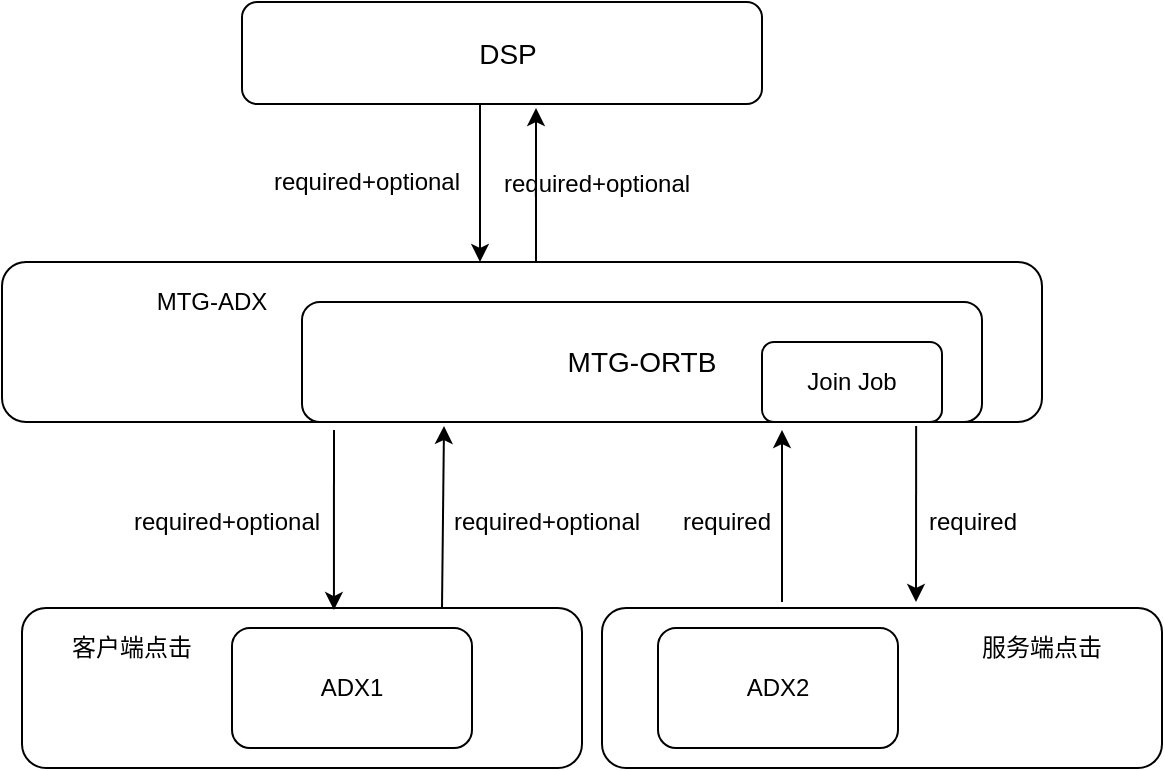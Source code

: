 <mxfile version="10.5.9" type="github"><diagram id="5SBYKlsowyph0c_WuiSM" name="Page-1"><mxGraphModel dx="1080" dy="401" grid="1" gridSize="10" guides="1" tooltips="1" connect="1" arrows="1" fold="1" page="1" pageScale="1" pageWidth="827" pageHeight="1169" math="0" shadow="0"><root><mxCell id="0"/><mxCell id="1" parent="0"/><mxCell id="zuygOKex6BvZ6iUUs4kh-27" value="" style="rounded=1;whiteSpace=wrap;html=1;shadow=0;" vertex="1" parent="1"><mxGeometry x="420" y="373" width="280" height="80" as="geometry"/></mxCell><mxCell id="zuygOKex6BvZ6iUUs4kh-10" value="" style="rounded=1;whiteSpace=wrap;html=1;shadow=0;" vertex="1" parent="1"><mxGeometry x="130" y="373" width="280" height="80" as="geometry"/></mxCell><mxCell id="zuygOKex6BvZ6iUUs4kh-1" value="" style="rounded=1;whiteSpace=wrap;html=1;" vertex="1" parent="1"><mxGeometry x="240" y="70" width="260" height="51" as="geometry"/></mxCell><mxCell id="zuygOKex6BvZ6iUUs4kh-2" value="" style="endArrow=classic;html=1;exitX=0.5;exitY=1;exitDx=0;exitDy=0;entryX=0.5;entryY=0;entryDx=0;entryDy=0;" edge="1" parent="1"><mxGeometry width="50" height="50" relative="1" as="geometry"><mxPoint x="359" y="121" as="sourcePoint"/><mxPoint x="359" y="200" as="targetPoint"/></mxGeometry></mxCell><mxCell id="zuygOKex6BvZ6iUUs4kh-3" value="" style="rounded=1;whiteSpace=wrap;html=1;" vertex="1" parent="1"><mxGeometry x="120" y="200" width="520" height="80" as="geometry"/></mxCell><mxCell id="zuygOKex6BvZ6iUUs4kh-4" value="MTG-ADX&lt;br&gt;" style="text;html=1;strokeColor=none;fillColor=none;align=center;verticalAlign=middle;whiteSpace=wrap;rounded=0;" vertex="1" parent="1"><mxGeometry x="190" y="210" width="70" height="20" as="geometry"/></mxCell><mxCell id="zuygOKex6BvZ6iUUs4kh-6" value="&lt;font style=&quot;font-size: 14px&quot;&gt;MTG-ORTB&lt;/font&gt;" style="rounded=1;whiteSpace=wrap;html=1;" vertex="1" parent="1"><mxGeometry x="270" y="220" width="340" height="60" as="geometry"/></mxCell><mxCell id="zuygOKex6BvZ6iUUs4kh-7" value="ADX1" style="rounded=1;whiteSpace=wrap;html=1;" vertex="1" parent="1"><mxGeometry x="235" y="383" width="120" height="60" as="geometry"/></mxCell><mxCell id="zuygOKex6BvZ6iUUs4kh-9" value="ADX2" style="rounded=1;whiteSpace=wrap;html=1;" vertex="1" parent="1"><mxGeometry x="448" y="383" width="120" height="60" as="geometry"/></mxCell><mxCell id="zuygOKex6BvZ6iUUs4kh-12" value="" style="endArrow=classic;html=1;entryX=0.729;entryY=1.05;entryDx=0;entryDy=0;entryPerimeter=0;" edge="1" parent="1"><mxGeometry width="50" height="50" relative="1" as="geometry"><mxPoint x="510" y="370" as="sourcePoint"/><mxPoint x="510" y="284" as="targetPoint"/></mxGeometry></mxCell><mxCell id="zuygOKex6BvZ6iUUs4kh-13" value="" style="endArrow=classic;html=1;entryX=0.557;entryY=0.013;entryDx=0;entryDy=0;entryPerimeter=0;" edge="1" parent="1" target="zuygOKex6BvZ6iUUs4kh-10"><mxGeometry width="50" height="50" relative="1" as="geometry"><mxPoint x="286" y="284" as="sourcePoint"/><mxPoint x="285" y="360" as="targetPoint"/></mxGeometry></mxCell><mxCell id="zuygOKex6BvZ6iUUs4kh-15" value="required+optional" style="text;html=1;strokeColor=none;fillColor=none;align=center;verticalAlign=middle;whiteSpace=wrap;rounded=0;shadow=0;" vertex="1" parent="1"><mxGeometry x="190" y="320" width="85" height="20" as="geometry"/></mxCell><mxCell id="zuygOKex6BvZ6iUUs4kh-16" value="required" style="text;html=1;strokeColor=none;fillColor=none;align=center;verticalAlign=middle;whiteSpace=wrap;rounded=0;shadow=0;" vertex="1" parent="1"><mxGeometry x="455" y="320" width="55" height="20" as="geometry"/></mxCell><mxCell id="zuygOKex6BvZ6iUUs4kh-17" value="required+optional" style="text;html=1;strokeColor=none;fillColor=none;align=center;verticalAlign=middle;whiteSpace=wrap;rounded=0;shadow=0;" vertex="1" parent="1"><mxGeometry x="250" y="150" width="105" height="20" as="geometry"/></mxCell><mxCell id="zuygOKex6BvZ6iUUs4kh-24" value="" style="endArrow=classic;html=1;" edge="1" parent="1"><mxGeometry width="50" height="50" relative="1" as="geometry"><mxPoint x="387" y="200" as="sourcePoint"/><mxPoint x="387" y="123" as="targetPoint"/></mxGeometry></mxCell><mxCell id="zuygOKex6BvZ6iUUs4kh-25" value="required+optional" style="text;html=1;strokeColor=none;fillColor=none;align=center;verticalAlign=middle;whiteSpace=wrap;rounded=0;shadow=0;" vertex="1" parent="1"><mxGeometry x="390" y="150.5" width="55" height="20" as="geometry"/></mxCell><mxCell id="zuygOKex6BvZ6iUUs4kh-28" value="客户端点击" style="text;html=1;strokeColor=none;fillColor=none;align=center;verticalAlign=middle;whiteSpace=wrap;rounded=0;shadow=0;" vertex="1" parent="1"><mxGeometry x="150" y="383" width="70" height="20" as="geometry"/></mxCell><mxCell id="zuygOKex6BvZ6iUUs4kh-29" value="服务端点击" style="text;html=1;strokeColor=none;fillColor=none;align=center;verticalAlign=middle;whiteSpace=wrap;rounded=0;shadow=0;" vertex="1" parent="1"><mxGeometry x="605" y="383" width="70" height="20" as="geometry"/></mxCell><mxCell id="zuygOKex6BvZ6iUUs4kh-30" value="&lt;font style=&quot;font-size: 14px&quot;&gt;DSP&lt;/font&gt;" style="text;html=1;strokeColor=none;fillColor=none;align=center;verticalAlign=middle;whiteSpace=wrap;rounded=0;shadow=0;" vertex="1" parent="1"><mxGeometry x="352.5" y="85.5" width="40" height="20" as="geometry"/></mxCell><mxCell id="zuygOKex6BvZ6iUUs4kh-32" value="" style="endArrow=classic;html=1;exitX=0.75;exitY=0;exitDx=0;exitDy=0;entryX=0.425;entryY=1.025;entryDx=0;entryDy=0;entryPerimeter=0;" edge="1" parent="1" source="zuygOKex6BvZ6iUUs4kh-10" target="zuygOKex6BvZ6iUUs4kh-3"><mxGeometry width="50" height="50" relative="1" as="geometry"><mxPoint x="509" y="380" as="sourcePoint"/><mxPoint x="380" y="294" as="targetPoint"/></mxGeometry></mxCell><mxCell id="zuygOKex6BvZ6iUUs4kh-33" value="required+optional" style="text;html=1;strokeColor=none;fillColor=none;align=center;verticalAlign=middle;whiteSpace=wrap;rounded=0;shadow=0;" vertex="1" parent="1"><mxGeometry x="350" y="320" width="85" height="20" as="geometry"/></mxCell><mxCell id="zuygOKex6BvZ6iUUs4kh-34" value="" style="endArrow=classic;html=1;exitX=0.879;exitY=1.025;exitDx=0;exitDy=0;exitPerimeter=0;" edge="1" parent="1" source="zuygOKex6BvZ6iUUs4kh-3"><mxGeometry width="50" height="50" relative="1" as="geometry"><mxPoint x="296" y="294" as="sourcePoint"/><mxPoint x="577" y="370" as="targetPoint"/></mxGeometry></mxCell><mxCell id="zuygOKex6BvZ6iUUs4kh-35" value="required" style="text;html=1;strokeColor=none;fillColor=none;align=center;verticalAlign=middle;whiteSpace=wrap;rounded=0;shadow=0;" vertex="1" parent="1"><mxGeometry x="577.5" y="320" width="55" height="20" as="geometry"/></mxCell><mxCell id="zuygOKex6BvZ6iUUs4kh-36" value="Join Job" style="rounded=1;whiteSpace=wrap;html=1;shadow=0;" vertex="1" parent="1"><mxGeometry x="500" y="240" width="90" height="40" as="geometry"/></mxCell></root></mxGraphModel></diagram></mxfile>